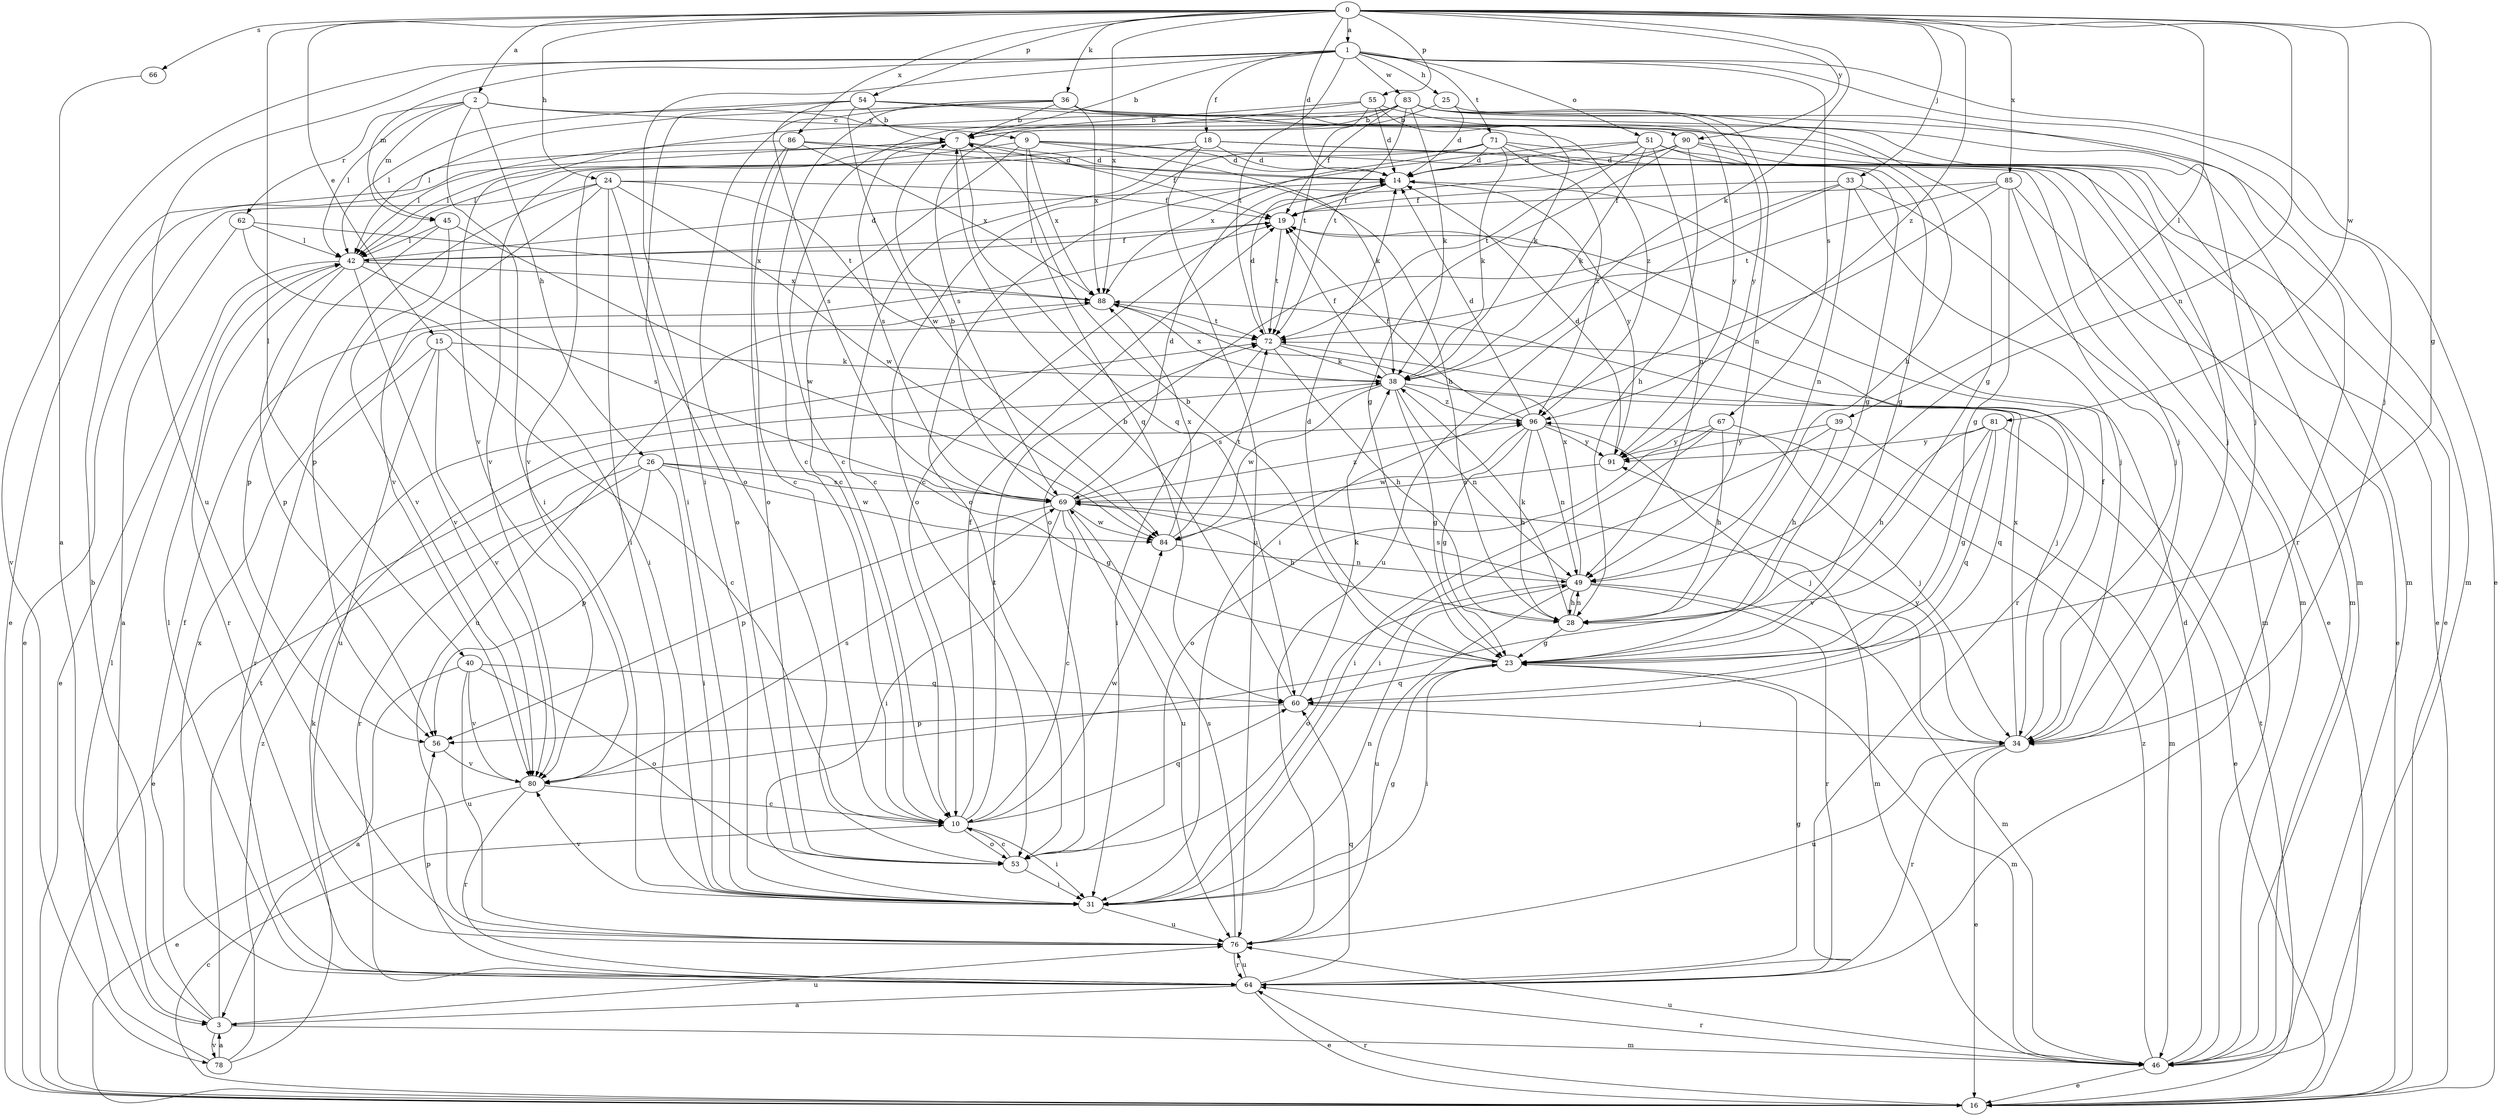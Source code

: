 strict digraph  {
0;
1;
2;
3;
7;
9;
10;
14;
15;
16;
18;
19;
23;
24;
25;
26;
28;
31;
33;
34;
36;
38;
39;
40;
42;
45;
46;
49;
51;
53;
54;
55;
56;
60;
62;
64;
66;
67;
69;
71;
72;
76;
78;
80;
81;
83;
84;
85;
86;
88;
90;
91;
96;
0 -> 1  [label=a];
0 -> 2  [label=a];
0 -> 14  [label=d];
0 -> 15  [label=e];
0 -> 23  [label=g];
0 -> 24  [label=h];
0 -> 33  [label=j];
0 -> 36  [label=k];
0 -> 38  [label=k];
0 -> 39  [label=l];
0 -> 40  [label=l];
0 -> 49  [label=n];
0 -> 54  [label=p];
0 -> 55  [label=p];
0 -> 66  [label=s];
0 -> 81  [label=w];
0 -> 85  [label=x];
0 -> 86  [label=x];
0 -> 88  [label=x];
0 -> 90  [label=y];
0 -> 96  [label=z];
1 -> 7  [label=b];
1 -> 16  [label=e];
1 -> 18  [label=f];
1 -> 25  [label=h];
1 -> 31  [label=i];
1 -> 34  [label=j];
1 -> 45  [label=m];
1 -> 51  [label=o];
1 -> 67  [label=s];
1 -> 71  [label=t];
1 -> 72  [label=t];
1 -> 76  [label=u];
1 -> 78  [label=v];
1 -> 83  [label=w];
2 -> 9  [label=c];
2 -> 26  [label=h];
2 -> 31  [label=i];
2 -> 42  [label=l];
2 -> 45  [label=m];
2 -> 62  [label=r];
2 -> 90  [label=y];
3 -> 7  [label=b];
3 -> 19  [label=f];
3 -> 46  [label=m];
3 -> 72  [label=t];
3 -> 76  [label=u];
3 -> 78  [label=v];
7 -> 14  [label=d];
7 -> 16  [label=e];
7 -> 19  [label=f];
7 -> 42  [label=l];
7 -> 60  [label=q];
7 -> 69  [label=s];
9 -> 10  [label=c];
9 -> 14  [label=d];
9 -> 34  [label=j];
9 -> 38  [label=k];
9 -> 42  [label=l];
9 -> 60  [label=q];
9 -> 88  [label=x];
10 -> 19  [label=f];
10 -> 31  [label=i];
10 -> 53  [label=o];
10 -> 60  [label=q];
10 -> 72  [label=t];
10 -> 84  [label=w];
14 -> 19  [label=f];
14 -> 91  [label=y];
15 -> 10  [label=c];
15 -> 38  [label=k];
15 -> 64  [label=r];
15 -> 76  [label=u];
15 -> 80  [label=v];
16 -> 10  [label=c];
16 -> 64  [label=r];
16 -> 72  [label=t];
18 -> 10  [label=c];
18 -> 14  [label=d];
18 -> 16  [label=e];
18 -> 46  [label=m];
18 -> 76  [label=u];
18 -> 80  [label=v];
19 -> 42  [label=l];
19 -> 64  [label=r];
19 -> 72  [label=t];
23 -> 7  [label=b];
23 -> 14  [label=d];
23 -> 31  [label=i];
23 -> 46  [label=m];
23 -> 60  [label=q];
24 -> 16  [label=e];
24 -> 19  [label=f];
24 -> 31  [label=i];
24 -> 53  [label=o];
24 -> 56  [label=p];
24 -> 72  [label=t];
24 -> 80  [label=v];
24 -> 84  [label=w];
25 -> 7  [label=b];
25 -> 14  [label=d];
25 -> 64  [label=r];
26 -> 16  [label=e];
26 -> 23  [label=g];
26 -> 31  [label=i];
26 -> 56  [label=p];
26 -> 64  [label=r];
26 -> 69  [label=s];
26 -> 84  [label=w];
28 -> 23  [label=g];
28 -> 38  [label=k];
28 -> 49  [label=n];
31 -> 23  [label=g];
31 -> 49  [label=n];
31 -> 76  [label=u];
31 -> 80  [label=v];
33 -> 19  [label=f];
33 -> 34  [label=j];
33 -> 46  [label=m];
33 -> 49  [label=n];
33 -> 53  [label=o];
33 -> 76  [label=u];
34 -> 16  [label=e];
34 -> 19  [label=f];
34 -> 64  [label=r];
34 -> 76  [label=u];
34 -> 88  [label=x];
34 -> 91  [label=y];
36 -> 7  [label=b];
36 -> 10  [label=c];
36 -> 34  [label=j];
36 -> 42  [label=l];
36 -> 46  [label=m];
36 -> 53  [label=o];
36 -> 88  [label=x];
36 -> 91  [label=y];
38 -> 19  [label=f];
38 -> 23  [label=g];
38 -> 49  [label=n];
38 -> 60  [label=q];
38 -> 69  [label=s];
38 -> 84  [label=w];
38 -> 88  [label=x];
38 -> 96  [label=z];
39 -> 28  [label=h];
39 -> 31  [label=i];
39 -> 46  [label=m];
39 -> 91  [label=y];
40 -> 3  [label=a];
40 -> 53  [label=o];
40 -> 60  [label=q];
40 -> 76  [label=u];
40 -> 80  [label=v];
42 -> 14  [label=d];
42 -> 16  [label=e];
42 -> 19  [label=f];
42 -> 56  [label=p];
42 -> 64  [label=r];
42 -> 69  [label=s];
42 -> 80  [label=v];
42 -> 88  [label=x];
45 -> 42  [label=l];
45 -> 56  [label=p];
45 -> 80  [label=v];
45 -> 84  [label=w];
46 -> 14  [label=d];
46 -> 16  [label=e];
46 -> 64  [label=r];
46 -> 76  [label=u];
46 -> 96  [label=z];
49 -> 28  [label=h];
49 -> 46  [label=m];
49 -> 53  [label=o];
49 -> 64  [label=r];
49 -> 69  [label=s];
49 -> 76  [label=u];
49 -> 88  [label=x];
51 -> 14  [label=d];
51 -> 23  [label=g];
51 -> 38  [label=k];
51 -> 46  [label=m];
51 -> 49  [label=n];
51 -> 53  [label=o];
51 -> 72  [label=t];
53 -> 10  [label=c];
53 -> 31  [label=i];
54 -> 7  [label=b];
54 -> 31  [label=i];
54 -> 42  [label=l];
54 -> 46  [label=m];
54 -> 69  [label=s];
54 -> 84  [label=w];
54 -> 96  [label=z];
55 -> 7  [label=b];
55 -> 14  [label=d];
55 -> 28  [label=h];
55 -> 38  [label=k];
55 -> 69  [label=s];
55 -> 72  [label=t];
56 -> 80  [label=v];
60 -> 7  [label=b];
60 -> 34  [label=j];
60 -> 38  [label=k];
60 -> 56  [label=p];
62 -> 3  [label=a];
62 -> 31  [label=i];
62 -> 42  [label=l];
62 -> 88  [label=x];
64 -> 3  [label=a];
64 -> 16  [label=e];
64 -> 23  [label=g];
64 -> 42  [label=l];
64 -> 56  [label=p];
64 -> 60  [label=q];
64 -> 76  [label=u];
64 -> 88  [label=x];
66 -> 3  [label=a];
67 -> 28  [label=h];
67 -> 31  [label=i];
67 -> 34  [label=j];
67 -> 53  [label=o];
67 -> 91  [label=y];
69 -> 7  [label=b];
69 -> 10  [label=c];
69 -> 14  [label=d];
69 -> 28  [label=h];
69 -> 31  [label=i];
69 -> 46  [label=m];
69 -> 56  [label=p];
69 -> 76  [label=u];
69 -> 84  [label=w];
69 -> 96  [label=z];
71 -> 14  [label=d];
71 -> 16  [label=e];
71 -> 23  [label=g];
71 -> 38  [label=k];
71 -> 53  [label=o];
71 -> 80  [label=v];
71 -> 88  [label=x];
71 -> 96  [label=z];
72 -> 14  [label=d];
72 -> 28  [label=h];
72 -> 31  [label=i];
72 -> 34  [label=j];
72 -> 38  [label=k];
76 -> 64  [label=r];
76 -> 69  [label=s];
78 -> 3  [label=a];
78 -> 38  [label=k];
78 -> 42  [label=l];
78 -> 96  [label=z];
80 -> 10  [label=c];
80 -> 16  [label=e];
80 -> 64  [label=r];
80 -> 69  [label=s];
81 -> 16  [label=e];
81 -> 23  [label=g];
81 -> 28  [label=h];
81 -> 60  [label=q];
81 -> 80  [label=v];
81 -> 91  [label=y];
83 -> 7  [label=b];
83 -> 10  [label=c];
83 -> 19  [label=f];
83 -> 23  [label=g];
83 -> 38  [label=k];
83 -> 46  [label=m];
83 -> 49  [label=n];
83 -> 72  [label=t];
83 -> 80  [label=v];
83 -> 91  [label=y];
84 -> 49  [label=n];
84 -> 72  [label=t];
84 -> 88  [label=x];
85 -> 16  [label=e];
85 -> 19  [label=f];
85 -> 23  [label=g];
85 -> 31  [label=i];
85 -> 34  [label=j];
85 -> 72  [label=t];
86 -> 10  [label=c];
86 -> 14  [label=d];
86 -> 28  [label=h];
86 -> 42  [label=l];
86 -> 53  [label=o];
86 -> 88  [label=x];
88 -> 72  [label=t];
88 -> 76  [label=u];
90 -> 10  [label=c];
90 -> 14  [label=d];
90 -> 16  [label=e];
90 -> 23  [label=g];
90 -> 28  [label=h];
90 -> 34  [label=j];
91 -> 14  [label=d];
91 -> 69  [label=s];
96 -> 14  [label=d];
96 -> 19  [label=f];
96 -> 23  [label=g];
96 -> 28  [label=h];
96 -> 34  [label=j];
96 -> 49  [label=n];
96 -> 84  [label=w];
96 -> 91  [label=y];
}
